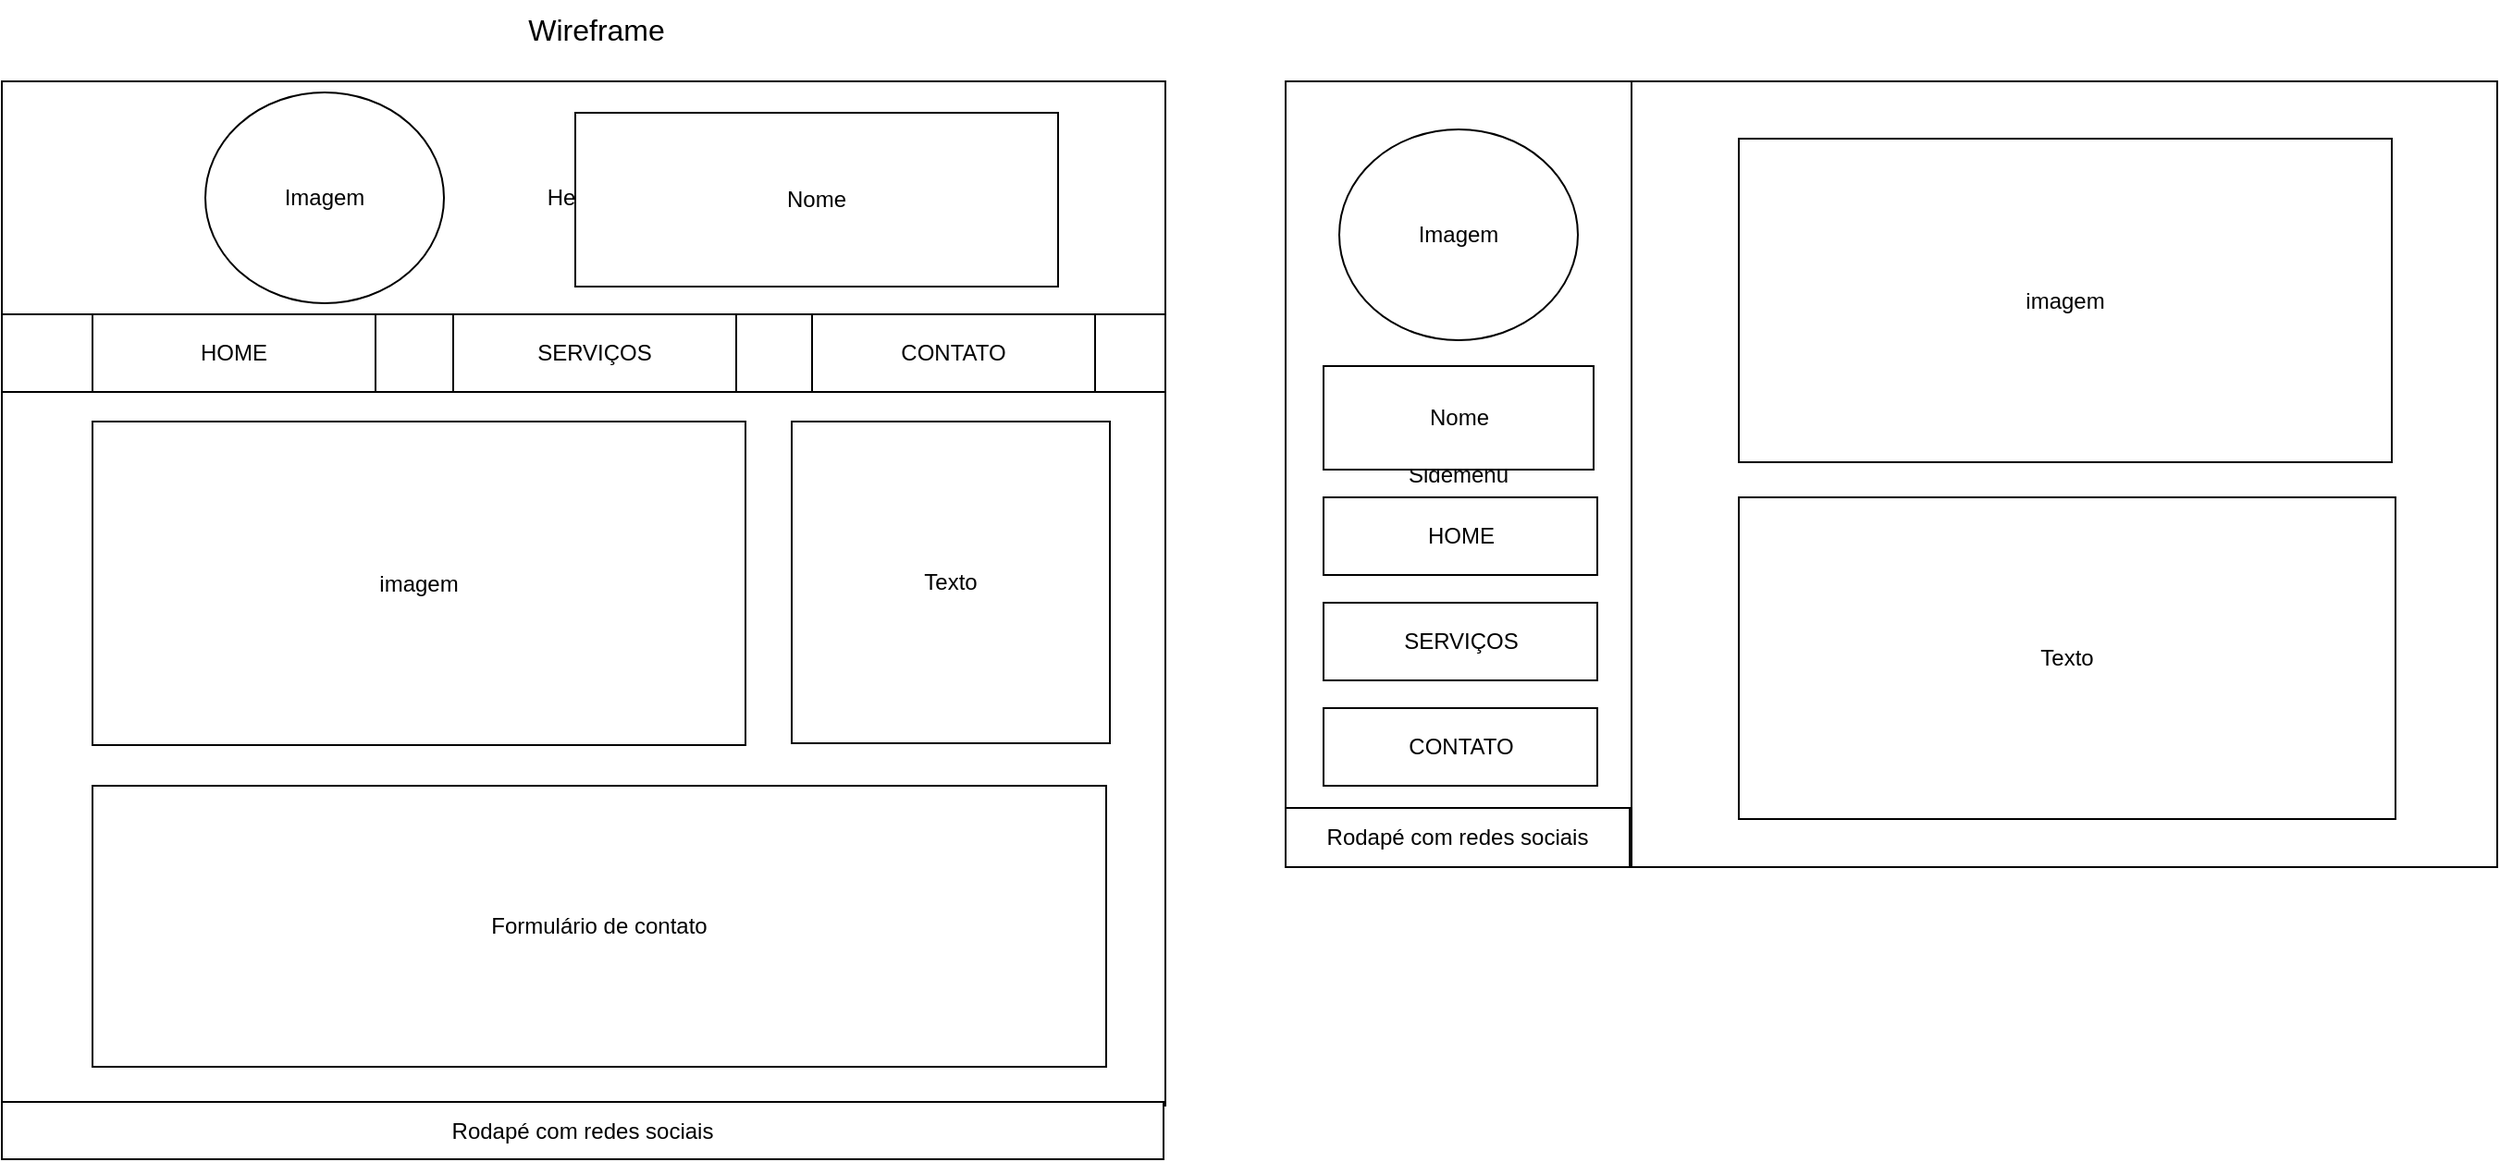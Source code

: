 <mxfile version="24.0.5" type="device">
  <diagram name="Página-1" id="xAbwcKnsHe-Xy76aRxFj">
    <mxGraphModel dx="2050" dy="1267" grid="0" gridSize="10" guides="1" tooltips="1" connect="1" arrows="1" fold="1" page="0" pageScale="1" pageWidth="827" pageHeight="1169" math="0" shadow="0">
      <root>
        <mxCell id="0" />
        <mxCell id="1" parent="0" />
        <mxCell id="KgFbUV6Xehr1as8xdOpl-1" value="" style="rounded=0;whiteSpace=wrap;html=1;" vertex="1" parent="1">
          <mxGeometry x="-242" y="-26" width="629" height="554" as="geometry" />
        </mxCell>
        <mxCell id="KgFbUV6Xehr1as8xdOpl-2" value="Header" style="rounded=0;whiteSpace=wrap;html=1;" vertex="1" parent="1">
          <mxGeometry x="-242" y="-26" width="629" height="126" as="geometry" />
        </mxCell>
        <mxCell id="KgFbUV6Xehr1as8xdOpl-3" value="Imagem" style="ellipse;whiteSpace=wrap;html=1;" vertex="1" parent="1">
          <mxGeometry x="-132" y="-20" width="129" height="114" as="geometry" />
        </mxCell>
        <mxCell id="KgFbUV6Xehr1as8xdOpl-4" value="Nome" style="rounded=0;whiteSpace=wrap;html=1;" vertex="1" parent="1">
          <mxGeometry x="68" y="-9" width="261" height="94" as="geometry" />
        </mxCell>
        <mxCell id="KgFbUV6Xehr1as8xdOpl-5" value="menu" style="rounded=0;whiteSpace=wrap;html=1;" vertex="1" parent="1">
          <mxGeometry x="-242" y="100" width="629" height="42" as="geometry" />
        </mxCell>
        <mxCell id="KgFbUV6Xehr1as8xdOpl-6" value="HOME" style="rounded=0;whiteSpace=wrap;html=1;" vertex="1" parent="1">
          <mxGeometry x="-193" y="100" width="153" height="42" as="geometry" />
        </mxCell>
        <mxCell id="KgFbUV6Xehr1as8xdOpl-7" value="SERVIÇOS" style="rounded=0;whiteSpace=wrap;html=1;" vertex="1" parent="1">
          <mxGeometry x="2" y="100" width="153" height="42" as="geometry" />
        </mxCell>
        <mxCell id="KgFbUV6Xehr1as8xdOpl-8" value="CONTATO" style="rounded=0;whiteSpace=wrap;html=1;" vertex="1" parent="1">
          <mxGeometry x="196" y="100" width="153" height="42" as="geometry" />
        </mxCell>
        <mxCell id="KgFbUV6Xehr1as8xdOpl-9" value="imagem" style="rounded=0;whiteSpace=wrap;html=1;" vertex="1" parent="1">
          <mxGeometry x="-193" y="158" width="353" height="175" as="geometry" />
        </mxCell>
        <mxCell id="KgFbUV6Xehr1as8xdOpl-10" value="Texto" style="rounded=0;whiteSpace=wrap;html=1;" vertex="1" parent="1">
          <mxGeometry x="185" y="158" width="172" height="174" as="geometry" />
        </mxCell>
        <mxCell id="KgFbUV6Xehr1as8xdOpl-11" value="Rodapé com redes sociais" style="rounded=0;whiteSpace=wrap;html=1;" vertex="1" parent="1">
          <mxGeometry x="-242" y="526" width="628" height="31" as="geometry" />
        </mxCell>
        <mxCell id="KgFbUV6Xehr1as8xdOpl-12" value="Wireframe" style="text;html=1;align=center;verticalAlign=middle;resizable=0;points=[];autosize=1;strokeColor=none;fillColor=none;fontSize=16;" vertex="1" parent="1">
          <mxGeometry x="32.5" y="-70" width="92" height="31" as="geometry" />
        </mxCell>
        <mxCell id="KgFbUV6Xehr1as8xdOpl-13" value="" style="rounded=0;whiteSpace=wrap;html=1;" vertex="1" parent="1">
          <mxGeometry x="452" y="-26" width="655" height="425" as="geometry" />
        </mxCell>
        <mxCell id="KgFbUV6Xehr1as8xdOpl-14" value="Sidemenu" style="rounded=0;whiteSpace=wrap;html=1;" vertex="1" parent="1">
          <mxGeometry x="452" y="-26" width="187" height="425" as="geometry" />
        </mxCell>
        <mxCell id="KgFbUV6Xehr1as8xdOpl-15" value="Imagem" style="ellipse;whiteSpace=wrap;html=1;" vertex="1" parent="1">
          <mxGeometry x="481" width="129" height="114" as="geometry" />
        </mxCell>
        <mxCell id="KgFbUV6Xehr1as8xdOpl-16" value="Nome" style="rounded=0;whiteSpace=wrap;html=1;" vertex="1" parent="1">
          <mxGeometry x="472.5" y="128" width="146" height="56" as="geometry" />
        </mxCell>
        <mxCell id="KgFbUV6Xehr1as8xdOpl-17" value="HOME" style="rounded=0;whiteSpace=wrap;html=1;" vertex="1" parent="1">
          <mxGeometry x="472.5" y="199" width="148" height="42" as="geometry" />
        </mxCell>
        <mxCell id="KgFbUV6Xehr1as8xdOpl-18" value="SERVIÇOS" style="rounded=0;whiteSpace=wrap;html=1;" vertex="1" parent="1">
          <mxGeometry x="472.5" y="256" width="148" height="42" as="geometry" />
        </mxCell>
        <mxCell id="KgFbUV6Xehr1as8xdOpl-19" value="CONTATO" style="rounded=0;whiteSpace=wrap;html=1;" vertex="1" parent="1">
          <mxGeometry x="472.5" y="313" width="148" height="42" as="geometry" />
        </mxCell>
        <mxCell id="KgFbUV6Xehr1as8xdOpl-21" value="Rodapé com redes sociais" style="rounded=0;whiteSpace=wrap;html=1;" vertex="1" parent="1">
          <mxGeometry x="452" y="367" width="186" height="32" as="geometry" />
        </mxCell>
        <mxCell id="KgFbUV6Xehr1as8xdOpl-22" value="imagem" style="rounded=0;whiteSpace=wrap;html=1;" vertex="1" parent="1">
          <mxGeometry x="697" y="5" width="353" height="175" as="geometry" />
        </mxCell>
        <mxCell id="KgFbUV6Xehr1as8xdOpl-23" value="Texto" style="rounded=0;whiteSpace=wrap;html=1;" vertex="1" parent="1">
          <mxGeometry x="697" y="199" width="355" height="174" as="geometry" />
        </mxCell>
        <mxCell id="KgFbUV6Xehr1as8xdOpl-24" value="Formulário de contato" style="rounded=0;whiteSpace=wrap;html=1;" vertex="1" parent="1">
          <mxGeometry x="-193" y="355" width="548" height="152" as="geometry" />
        </mxCell>
      </root>
    </mxGraphModel>
  </diagram>
</mxfile>
